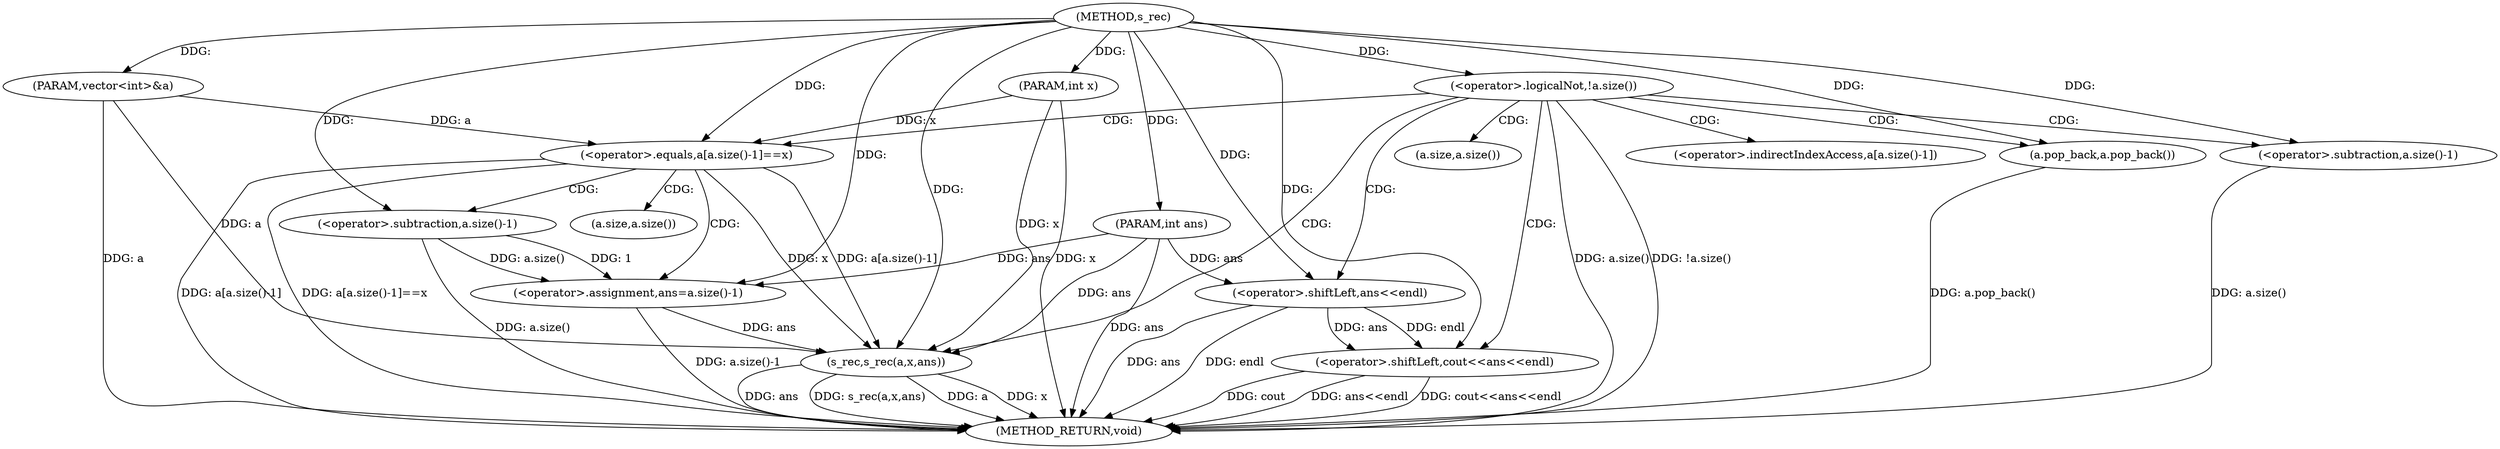 digraph "s_rec" {  
"1000283" [label = "(METHOD,s_rec)" ]
"1000316" [label = "(METHOD_RETURN,void)" ]
"1000284" [label = "(PARAM,vector<int>&a)" ]
"1000285" [label = "(PARAM,int x)" ]
"1000286" [label = "(PARAM,int ans)" ]
"1000289" [label = "(<operator>.logicalNot,!a.size())" ]
"1000291" [label = "(<operator>.shiftLeft,cout<<ans<<endl)" ]
"1000293" [label = "(<operator>.shiftLeft,ans<<endl)" ]
"1000311" [label = "(a.pop_back,a.pop_back())" ]
"1000312" [label = "(s_rec,s_rec(a,x,ans))" ]
"1000299" [label = "(<operator>.equals,a[a.size()-1]==x)" ]
"1000306" [label = "(<operator>.assignment,ans=a.size()-1)" ]
"1000308" [label = "(<operator>.subtraction,a.size()-1)" ]
"1000302" [label = "(<operator>.subtraction,a.size()-1)" ]
"1000300" [label = "(<operator>.indirectIndexAccess,a[a.size()-1])" ]
"1000309" [label = "(a.size,a.size())" ]
"1000303" [label = "(a.size,a.size())" ]
  "1000284" -> "1000316"  [ label = "DDG: a"] 
  "1000285" -> "1000316"  [ label = "DDG: x"] 
  "1000286" -> "1000316"  [ label = "DDG: ans"] 
  "1000289" -> "1000316"  [ label = "DDG: a.size()"] 
  "1000289" -> "1000316"  [ label = "DDG: !a.size()"] 
  "1000302" -> "1000316"  [ label = "DDG: a.size()"] 
  "1000299" -> "1000316"  [ label = "DDG: a[a.size()-1]"] 
  "1000299" -> "1000316"  [ label = "DDG: a[a.size()-1]==x"] 
  "1000308" -> "1000316"  [ label = "DDG: a.size()"] 
  "1000306" -> "1000316"  [ label = "DDG: a.size()-1"] 
  "1000311" -> "1000316"  [ label = "DDG: a.pop_back()"] 
  "1000312" -> "1000316"  [ label = "DDG: a"] 
  "1000312" -> "1000316"  [ label = "DDG: x"] 
  "1000312" -> "1000316"  [ label = "DDG: ans"] 
  "1000312" -> "1000316"  [ label = "DDG: s_rec(a,x,ans)"] 
  "1000293" -> "1000316"  [ label = "DDG: ans"] 
  "1000291" -> "1000316"  [ label = "DDG: ans<<endl"] 
  "1000291" -> "1000316"  [ label = "DDG: cout<<ans<<endl"] 
  "1000291" -> "1000316"  [ label = "DDG: cout"] 
  "1000293" -> "1000316"  [ label = "DDG: endl"] 
  "1000283" -> "1000284"  [ label = "DDG: "] 
  "1000283" -> "1000285"  [ label = "DDG: "] 
  "1000283" -> "1000286"  [ label = "DDG: "] 
  "1000283" -> "1000289"  [ label = "DDG: "] 
  "1000283" -> "1000291"  [ label = "DDG: "] 
  "1000293" -> "1000291"  [ label = "DDG: endl"] 
  "1000293" -> "1000291"  [ label = "DDG: ans"] 
  "1000286" -> "1000293"  [ label = "DDG: ans"] 
  "1000283" -> "1000293"  [ label = "DDG: "] 
  "1000283" -> "1000311"  [ label = "DDG: "] 
  "1000308" -> "1000306"  [ label = "DDG: 1"] 
  "1000308" -> "1000306"  [ label = "DDG: a.size()"] 
  "1000299" -> "1000312"  [ label = "DDG: a[a.size()-1]"] 
  "1000284" -> "1000312"  [ label = "DDG: a"] 
  "1000283" -> "1000312"  [ label = "DDG: "] 
  "1000306" -> "1000312"  [ label = "DDG: ans"] 
  "1000286" -> "1000312"  [ label = "DDG: ans"] 
  "1000299" -> "1000312"  [ label = "DDG: x"] 
  "1000285" -> "1000312"  [ label = "DDG: x"] 
  "1000284" -> "1000299"  [ label = "DDG: a"] 
  "1000285" -> "1000299"  [ label = "DDG: x"] 
  "1000283" -> "1000299"  [ label = "DDG: "] 
  "1000286" -> "1000306"  [ label = "DDG: ans"] 
  "1000283" -> "1000306"  [ label = "DDG: "] 
  "1000283" -> "1000308"  [ label = "DDG: "] 
  "1000283" -> "1000302"  [ label = "DDG: "] 
  "1000289" -> "1000312"  [ label = "CDG: "] 
  "1000289" -> "1000299"  [ label = "CDG: "] 
  "1000289" -> "1000303"  [ label = "CDG: "] 
  "1000289" -> "1000302"  [ label = "CDG: "] 
  "1000289" -> "1000291"  [ label = "CDG: "] 
  "1000289" -> "1000293"  [ label = "CDG: "] 
  "1000289" -> "1000300"  [ label = "CDG: "] 
  "1000289" -> "1000311"  [ label = "CDG: "] 
  "1000299" -> "1000309"  [ label = "CDG: "] 
  "1000299" -> "1000308"  [ label = "CDG: "] 
  "1000299" -> "1000306"  [ label = "CDG: "] 
}

